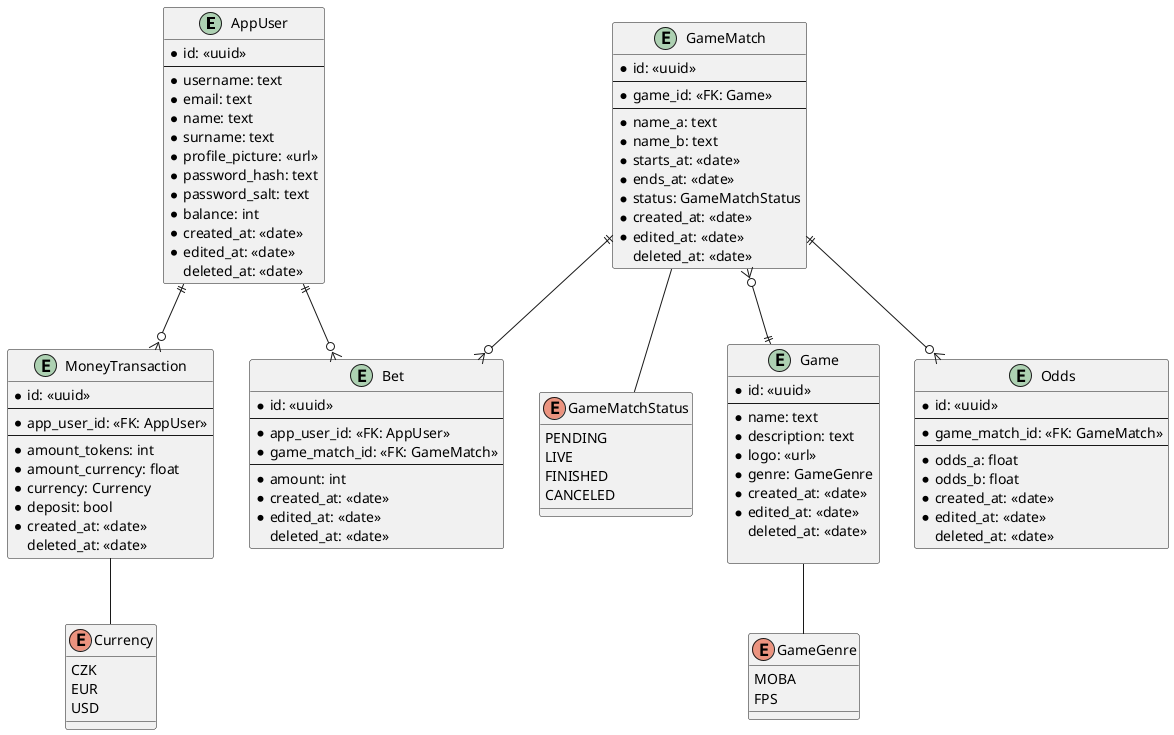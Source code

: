 @startuml starbet-live

entity AppUser {
    * id: <<uuid>>
    ---
    * username: text
    * email: text
    * name: text
    * surname: text
    * profile_picture: <<url>>
    * password_hash: text
    * password_salt: text
    * balance: int
    * created_at: <<date>>
    * edited_at: <<date>>
    deleted_at: <<date>>
}

entity GameMatch {
    * id: <<uuid>>
    ---
    * game_id: <<FK: Game>>
    ---
    * name_a: text
    * name_b: text
    * starts_at: <<date>>
    * ends_at: <<date>>
    * status: GameMatchStatus
    * created_at: <<date>>
    * edited_at: <<date>>
    deleted_at: <<date>>
}

enum GameMatchStatus {
    PENDING
    LIVE
    FINISHED
    CANCELED
}

entity Game {
    * id: <<uuid>>
    ---
    ' not yet defined
    ' * type: GameType
    * name: text
    * description: text
    * logo: <<url>>
    * genre: GameGenre
    * created_at: <<date>>
    * edited_at: <<date>>
    deleted_at: <<date>>

}

entity Bet {
    * id: <<uuid>>
    ---
    * app_user_id: <<FK: AppUser>>
    * game_match_id: <<FK: GameMatch>>
    ---
    * amount: int
    * created_at: <<date>>
    * edited_at: <<date>>
    deleted_at: <<date>>
}

entity Odds {
    * id: <<uuid>>
    ---
    * game_match_id: <<FK: GameMatch>>
    ---
    * odds_a: float
    * odds_b: float
    * created_at: <<date>>
    * edited_at: <<date>>
    deleted_at: <<date>>
}

entity MoneyTransaction {
    * id: <<uuid>>
    ---
    * app_user_id: <<FK: AppUser>>
    ---
    * amount_tokens: int
    * amount_currency: float
    * currency: Currency
    * deposit: bool
    * created_at: <<date>>
    deleted_at: <<date>>
}

enum Currency {
    CZK
    EUR
    USD
}

enum GameGenre {
    MOBA
    FPS
}

GameMatch }o--|| Game
GameMatch ||--o{ Bet
GameMatch ||--o{ Odds
AppUser ||--o{ Bet
AppUser ||--o{ MoneyTransaction
GameMatch -- GameMatchStatus
Game -- GameGenre
MoneyTransaction -- Currency

@enduml